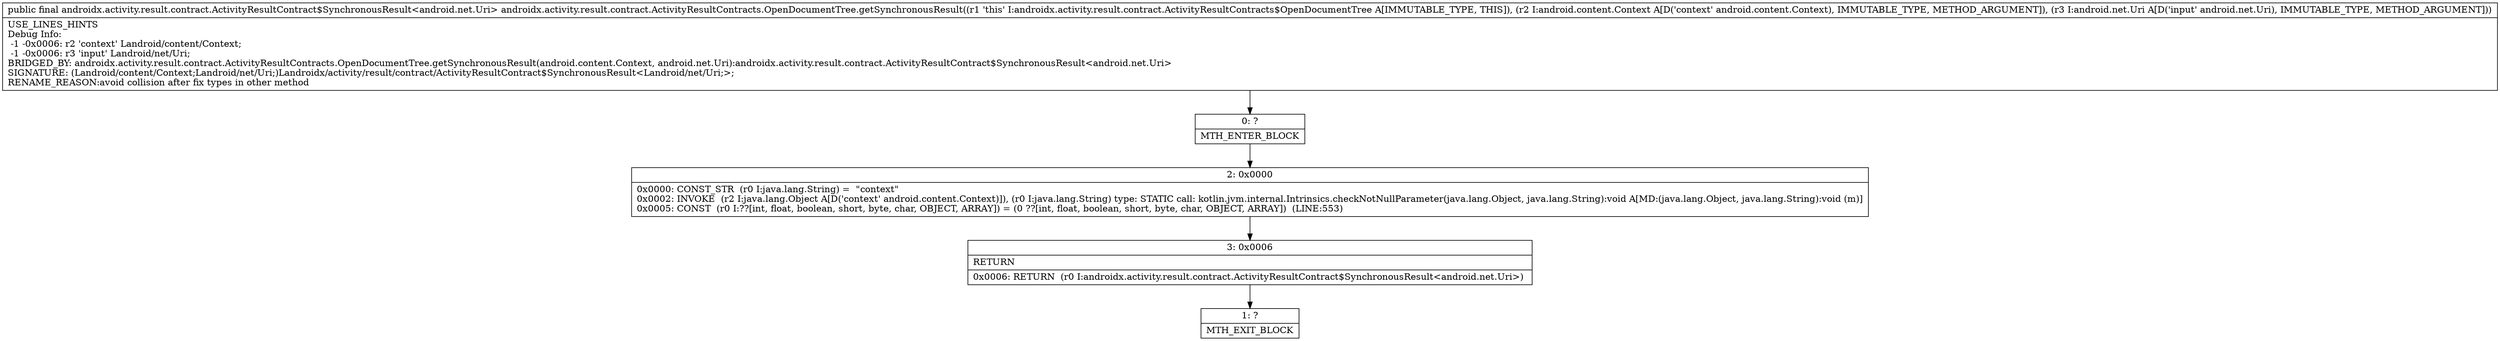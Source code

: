 digraph "CFG forandroidx.activity.result.contract.ActivityResultContracts.OpenDocumentTree.getSynchronousResult(Landroid\/content\/Context;Landroid\/net\/Uri;)Landroidx\/activity\/result\/contract\/ActivityResultContract$SynchronousResult;" {
Node_0 [shape=record,label="{0\:\ ?|MTH_ENTER_BLOCK\l}"];
Node_2 [shape=record,label="{2\:\ 0x0000|0x0000: CONST_STR  (r0 I:java.lang.String) =  \"context\" \l0x0002: INVOKE  (r2 I:java.lang.Object A[D('context' android.content.Context)]), (r0 I:java.lang.String) type: STATIC call: kotlin.jvm.internal.Intrinsics.checkNotNullParameter(java.lang.Object, java.lang.String):void A[MD:(java.lang.Object, java.lang.String):void (m)]\l0x0005: CONST  (r0 I:??[int, float, boolean, short, byte, char, OBJECT, ARRAY]) = (0 ??[int, float, boolean, short, byte, char, OBJECT, ARRAY])  (LINE:553)\l}"];
Node_3 [shape=record,label="{3\:\ 0x0006|RETURN\l|0x0006: RETURN  (r0 I:androidx.activity.result.contract.ActivityResultContract$SynchronousResult\<android.net.Uri\>) \l}"];
Node_1 [shape=record,label="{1\:\ ?|MTH_EXIT_BLOCK\l}"];
MethodNode[shape=record,label="{public final androidx.activity.result.contract.ActivityResultContract$SynchronousResult\<android.net.Uri\> androidx.activity.result.contract.ActivityResultContracts.OpenDocumentTree.getSynchronousResult((r1 'this' I:androidx.activity.result.contract.ActivityResultContracts$OpenDocumentTree A[IMMUTABLE_TYPE, THIS]), (r2 I:android.content.Context A[D('context' android.content.Context), IMMUTABLE_TYPE, METHOD_ARGUMENT]), (r3 I:android.net.Uri A[D('input' android.net.Uri), IMMUTABLE_TYPE, METHOD_ARGUMENT]))  | USE_LINES_HINTS\lDebug Info:\l  \-1 \-0x0006: r2 'context' Landroid\/content\/Context;\l  \-1 \-0x0006: r3 'input' Landroid\/net\/Uri;\lBRIDGED_BY: androidx.activity.result.contract.ActivityResultContracts.OpenDocumentTree.getSynchronousResult(android.content.Context, android.net.Uri):androidx.activity.result.contract.ActivityResultContract$SynchronousResult\<android.net.Uri\>\lSIGNATURE: (Landroid\/content\/Context;Landroid\/net\/Uri;)Landroidx\/activity\/result\/contract\/ActivityResultContract$SynchronousResult\<Landroid\/net\/Uri;\>;\lRENAME_REASON:avoid collision after fix types in other method\l}"];
MethodNode -> Node_0;Node_0 -> Node_2;
Node_2 -> Node_3;
Node_3 -> Node_1;
}

